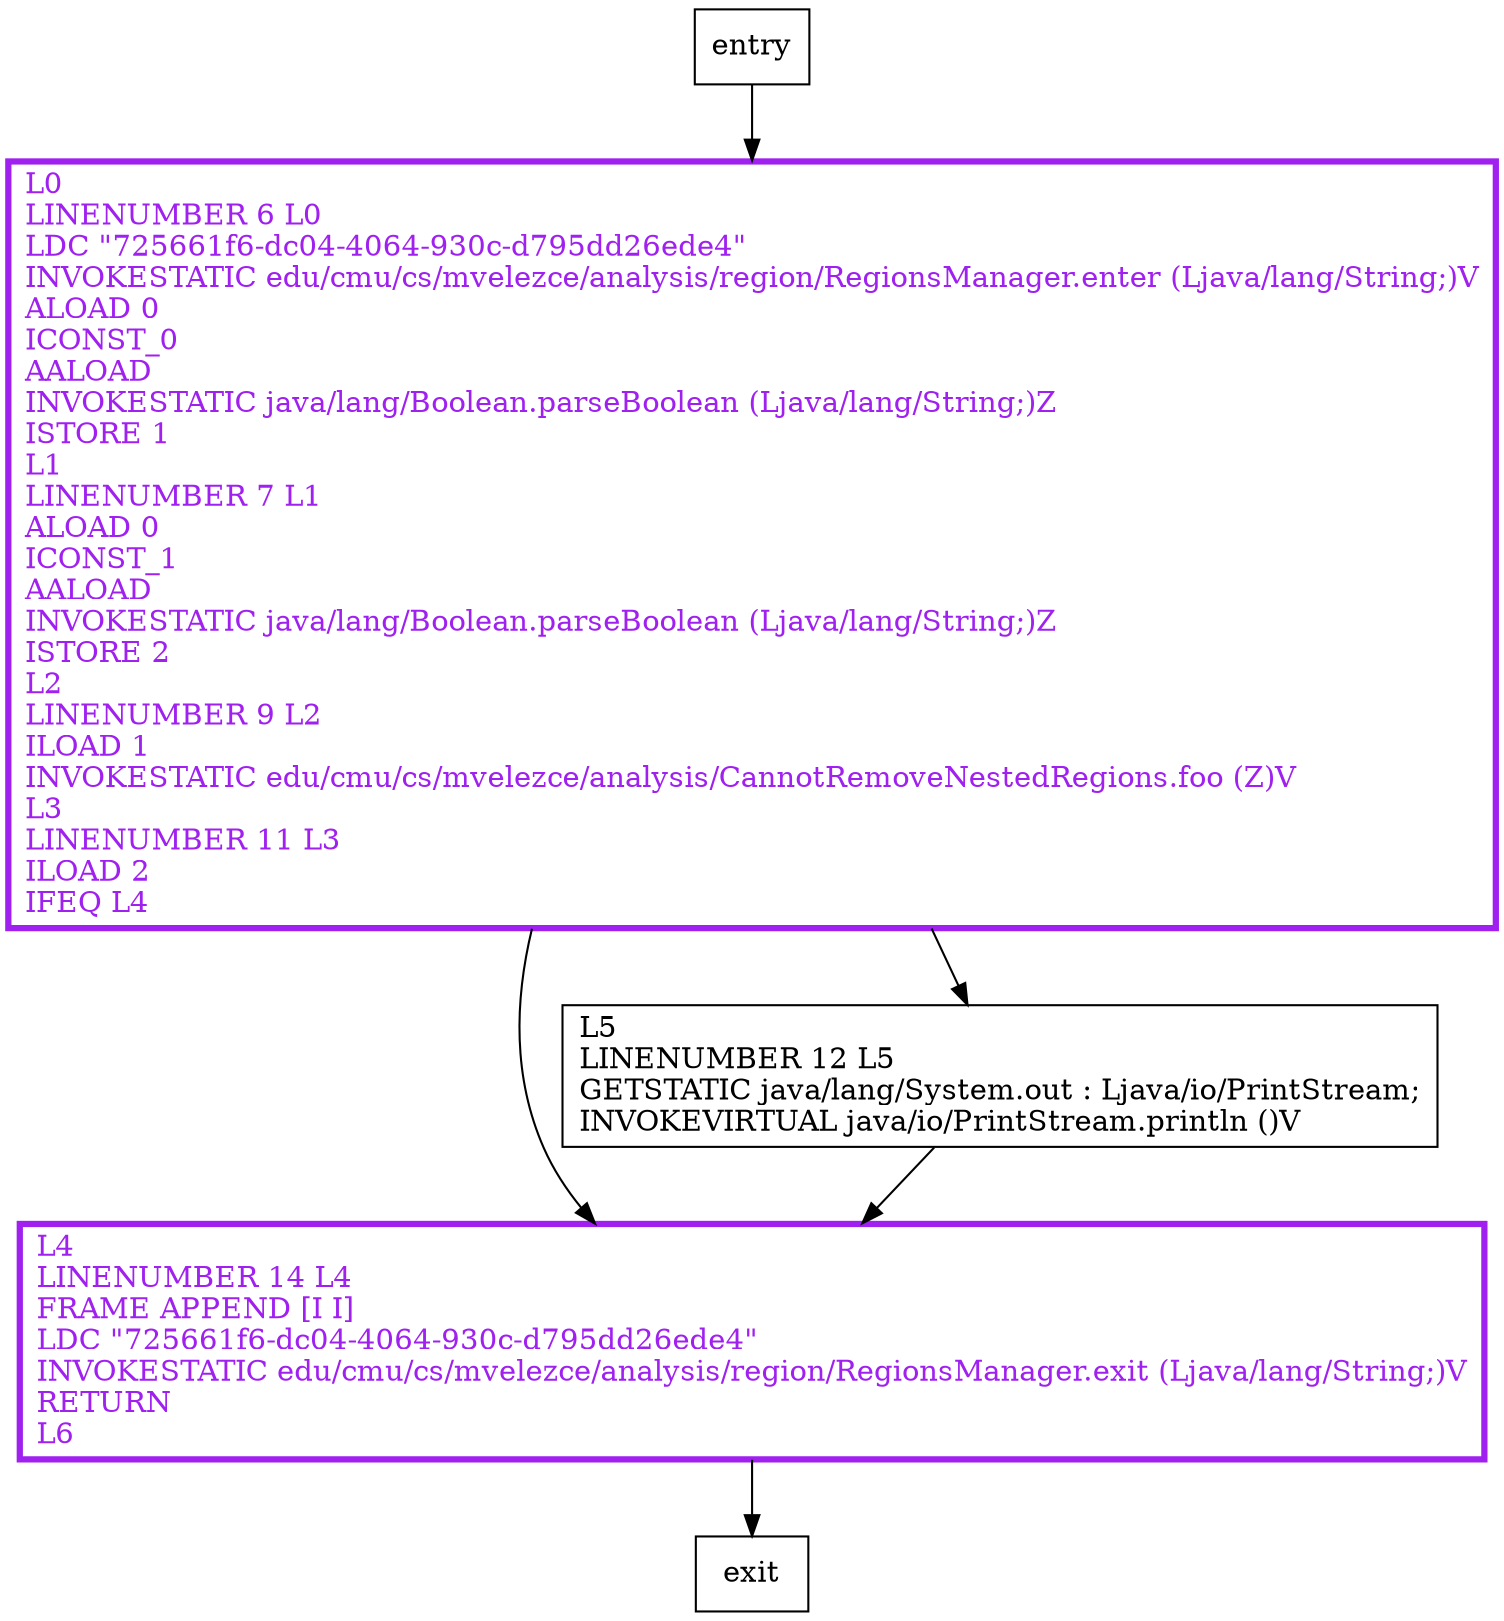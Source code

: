 digraph main {
node [shape=record];
1224475153 [label="L0\lLINENUMBER 6 L0\lLDC \"725661f6-dc04-4064-930c-d795dd26ede4\"\lINVOKESTATIC edu/cmu/cs/mvelezce/analysis/region/RegionsManager.enter (Ljava/lang/String;)V\lALOAD 0\lICONST_0\lAALOAD\lINVOKESTATIC java/lang/Boolean.parseBoolean (Ljava/lang/String;)Z\lISTORE 1\lL1\lLINENUMBER 7 L1\lALOAD 0\lICONST_1\lAALOAD\lINVOKESTATIC java/lang/Boolean.parseBoolean (Ljava/lang/String;)Z\lISTORE 2\lL2\lLINENUMBER 9 L2\lILOAD 1\lINVOKESTATIC edu/cmu/cs/mvelezce/analysis/CannotRemoveNestedRegions.foo (Z)V\lL3\lLINENUMBER 11 L3\lILOAD 2\lIFEQ L4\l"];
987918378 [label="L4\lLINENUMBER 14 L4\lFRAME APPEND [I I]\lLDC \"725661f6-dc04-4064-930c-d795dd26ede4\"\lINVOKESTATIC edu/cmu/cs/mvelezce/analysis/region/RegionsManager.exit (Ljava/lang/String;)V\lRETURN\lL6\l"];
2097711123 [label="L5\lLINENUMBER 12 L5\lGETSTATIC java/lang/System.out : Ljava/io/PrintStream;\lINVOKEVIRTUAL java/io/PrintStream.println ()V\l"];
entry;
exit;
entry -> 1224475153;
1224475153 -> 987918378;
1224475153 -> 2097711123;
987918378 -> exit;
2097711123 -> 987918378;
1224475153[fontcolor="purple", penwidth=3, color="purple"];
987918378[fontcolor="purple", penwidth=3, color="purple"];
}
